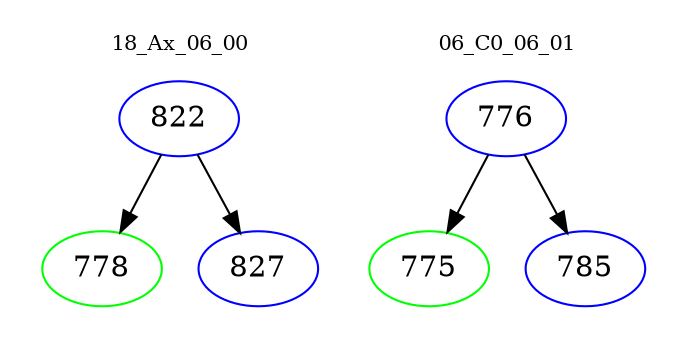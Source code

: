 digraph{
subgraph cluster_0 {
color = white
label = "18_Ax_06_00";
fontsize=10;
T0_822 [label="822", color="blue"]
T0_822 -> T0_778 [color="black"]
T0_778 [label="778", color="green"]
T0_822 -> T0_827 [color="black"]
T0_827 [label="827", color="blue"]
}
subgraph cluster_1 {
color = white
label = "06_C0_06_01";
fontsize=10;
T1_776 [label="776", color="blue"]
T1_776 -> T1_775 [color="black"]
T1_775 [label="775", color="green"]
T1_776 -> T1_785 [color="black"]
T1_785 [label="785", color="blue"]
}
}
